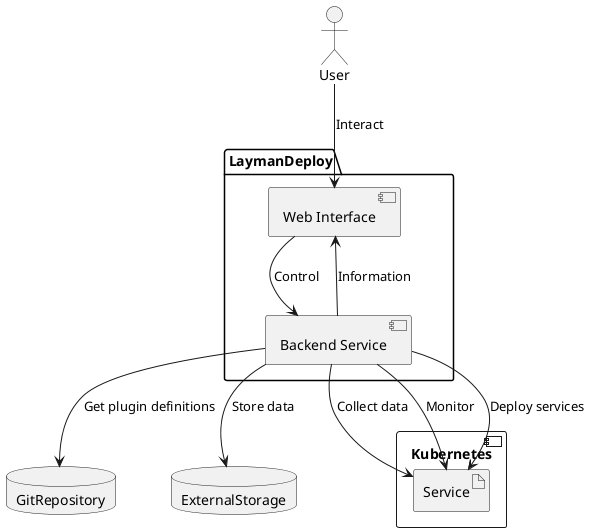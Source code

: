 @startuml

actor User
package "LaymanDeploy" {
    component "Web Interface"
    component "Backend Service"
}

component "Kubernetes" as Kubernetes {
    artifact "Service" as Service
}

database GitRepository
database ExternalStorage

User --> [Web Interface]: Interact
[Web Interface] --> [Backend Service]: Control

[Backend Service] --> Service: Collect data
[Backend Service] --> ExternalStorage: Store data

[Backend Service] --> Service: Monitor
[Backend Service] --> [Web Interface]: Information

[Backend Service] --> GitRepository: Get plugin definitions
[Backend Service] --> Service: Deploy services

@enduml
